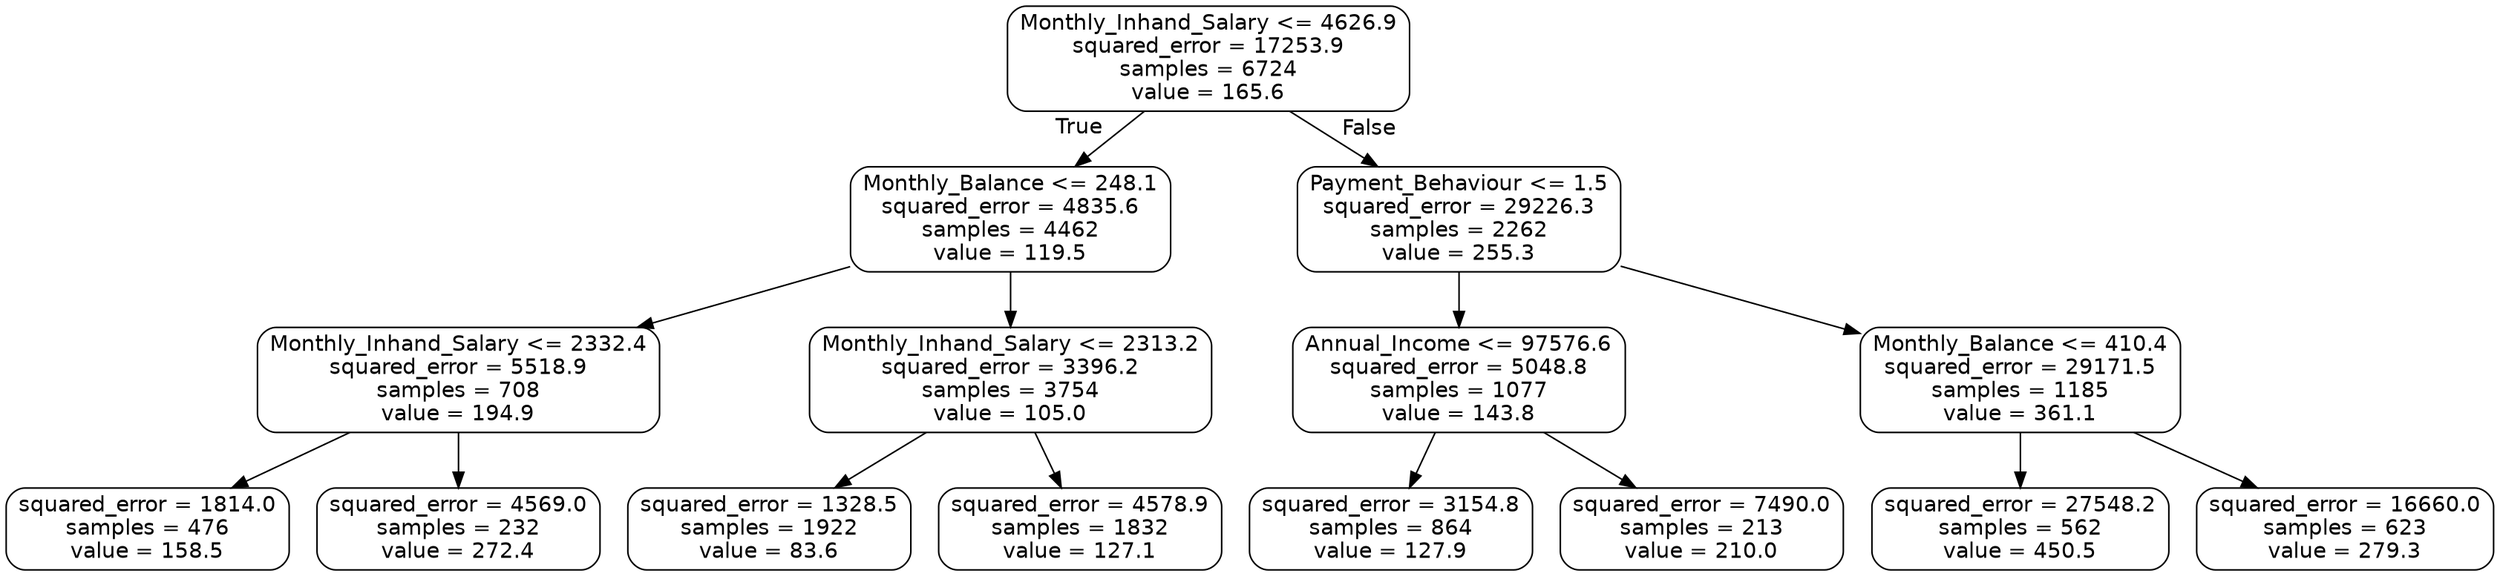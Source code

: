 digraph Tree {
node [shape=box, style="rounded", color="black", fontname="helvetica"] ;
edge [fontname="helvetica"] ;
0 [label="Monthly_Inhand_Salary <= 4626.9\nsquared_error = 17253.9\nsamples = 6724\nvalue = 165.6"] ;
1 [label="Monthly_Balance <= 248.1\nsquared_error = 4835.6\nsamples = 4462\nvalue = 119.5"] ;
0 -> 1 [labeldistance=2.5, labelangle=45, headlabel="True"] ;
2 [label="Monthly_Inhand_Salary <= 2332.4\nsquared_error = 5518.9\nsamples = 708\nvalue = 194.9"] ;
1 -> 2 ;
3 [label="squared_error = 1814.0\nsamples = 476\nvalue = 158.5"] ;
2 -> 3 ;
4 [label="squared_error = 4569.0\nsamples = 232\nvalue = 272.4"] ;
2 -> 4 ;
5 [label="Monthly_Inhand_Salary <= 2313.2\nsquared_error = 3396.2\nsamples = 3754\nvalue = 105.0"] ;
1 -> 5 ;
6 [label="squared_error = 1328.5\nsamples = 1922\nvalue = 83.6"] ;
5 -> 6 ;
7 [label="squared_error = 4578.9\nsamples = 1832\nvalue = 127.1"] ;
5 -> 7 ;
8 [label="Payment_Behaviour <= 1.5\nsquared_error = 29226.3\nsamples = 2262\nvalue = 255.3"] ;
0 -> 8 [labeldistance=2.5, labelangle=-45, headlabel="False"] ;
9 [label="Annual_Income <= 97576.6\nsquared_error = 5048.8\nsamples = 1077\nvalue = 143.8"] ;
8 -> 9 ;
10 [label="squared_error = 3154.8\nsamples = 864\nvalue = 127.9"] ;
9 -> 10 ;
11 [label="squared_error = 7490.0\nsamples = 213\nvalue = 210.0"] ;
9 -> 11 ;
12 [label="Monthly_Balance <= 410.4\nsquared_error = 29171.5\nsamples = 1185\nvalue = 361.1"] ;
8 -> 12 ;
13 [label="squared_error = 27548.2\nsamples = 562\nvalue = 450.5"] ;
12 -> 13 ;
14 [label="squared_error = 16660.0\nsamples = 623\nvalue = 279.3"] ;
12 -> 14 ;
}
